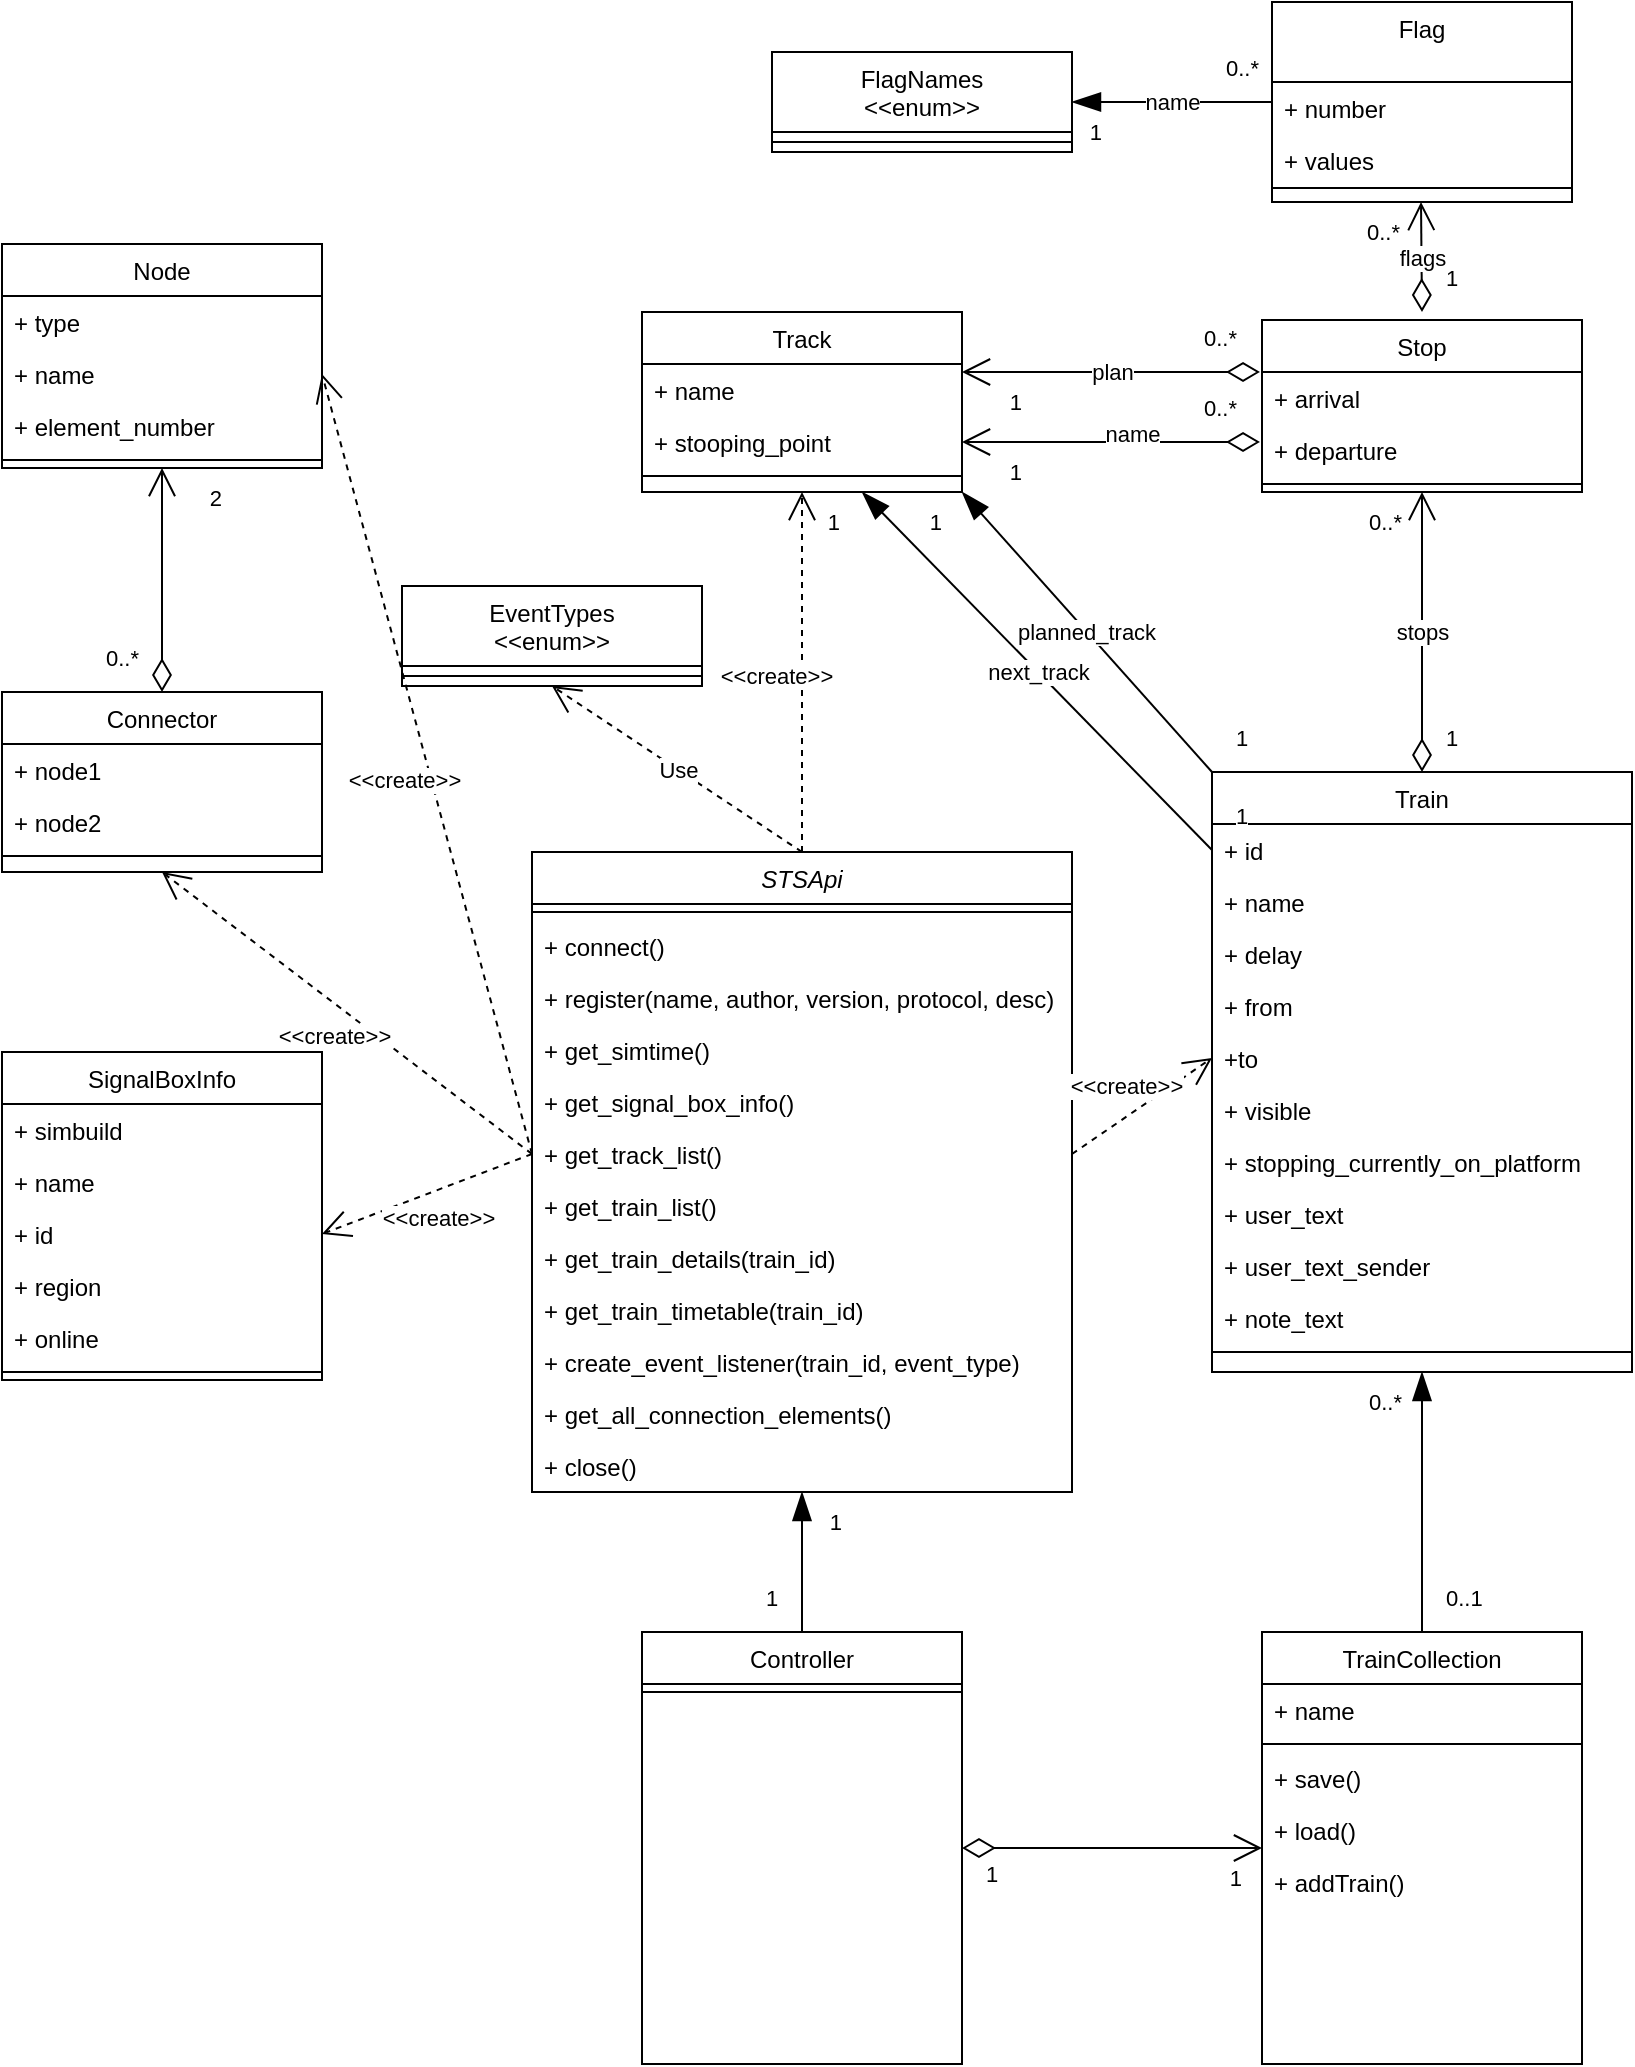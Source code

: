 <mxfile>
    <diagram id="C5RBs43oDa-KdzZeNtuy" name="Page-1">
        <mxGraphModel dx="990" dy="1569" grid="1" gridSize="10" guides="1" tooltips="1" connect="1" arrows="1" fold="1" page="1" pageScale="1" pageWidth="827" pageHeight="1169" math="0" shadow="0">
            <root>
                <mxCell id="WIyWlLk6GJQsqaUBKTNV-0"/>
                <mxCell id="WIyWlLk6GJQsqaUBKTNV-1" parent="WIyWlLk6GJQsqaUBKTNV-0"/>
                <mxCell id="zkfFHV4jXpPFQw0GAbJ--0" value="STSApi" style="swimlane;fontStyle=2;align=center;verticalAlign=top;childLayout=stackLayout;horizontal=1;startSize=26;horizontalStack=0;resizeParent=1;resizeLast=0;collapsible=1;marginBottom=0;rounded=0;shadow=0;strokeWidth=1;" parent="WIyWlLk6GJQsqaUBKTNV-1" vertex="1">
                    <mxGeometry x="425" y="-280" width="270" height="320" as="geometry">
                        <mxRectangle x="230" y="140" width="160" height="26" as="alternateBounds"/>
                    </mxGeometry>
                </mxCell>
                <mxCell id="zkfFHV4jXpPFQw0GAbJ--4" value="" style="line;html=1;strokeWidth=1;align=left;verticalAlign=middle;spacingTop=-1;spacingLeft=3;spacingRight=3;rotatable=0;labelPosition=right;points=[];portConstraint=eastwest;" parent="zkfFHV4jXpPFQw0GAbJ--0" vertex="1">
                    <mxGeometry y="26" width="270" height="8" as="geometry"/>
                </mxCell>
                <mxCell id="qfKefRlUAO2RGh_CoHOS-29" value="+ connect()" style="text;strokeColor=none;fillColor=none;align=left;verticalAlign=top;spacingLeft=4;spacingRight=4;overflow=hidden;rotatable=0;points=[[0,0.5],[1,0.5]];portConstraint=eastwest;" parent="zkfFHV4jXpPFQw0GAbJ--0" vertex="1">
                    <mxGeometry y="34" width="270" height="26" as="geometry"/>
                </mxCell>
                <mxCell id="qfKefRlUAO2RGh_CoHOS-30" value="+ register(name, author, version, protocol, desc)" style="text;strokeColor=none;fillColor=none;align=left;verticalAlign=top;spacingLeft=4;spacingRight=4;overflow=hidden;rotatable=0;points=[[0,0.5],[1,0.5]];portConstraint=eastwest;" parent="zkfFHV4jXpPFQw0GAbJ--0" vertex="1">
                    <mxGeometry y="60" width="270" height="26" as="geometry"/>
                </mxCell>
                <mxCell id="qfKefRlUAO2RGh_CoHOS-31" value="+ get_simtime()" style="text;strokeColor=none;fillColor=none;align=left;verticalAlign=top;spacingLeft=4;spacingRight=4;overflow=hidden;rotatable=0;points=[[0,0.5],[1,0.5]];portConstraint=eastwest;" parent="zkfFHV4jXpPFQw0GAbJ--0" vertex="1">
                    <mxGeometry y="86" width="270" height="26" as="geometry"/>
                </mxCell>
                <mxCell id="qfKefRlUAO2RGh_CoHOS-33" value="+ get_signal_box_info()" style="text;strokeColor=none;fillColor=none;align=left;verticalAlign=top;spacingLeft=4;spacingRight=4;overflow=hidden;rotatable=0;points=[[0,0.5],[1,0.5]];portConstraint=eastwest;" parent="zkfFHV4jXpPFQw0GAbJ--0" vertex="1">
                    <mxGeometry y="112" width="270" height="26" as="geometry"/>
                </mxCell>
                <mxCell id="qfKefRlUAO2RGh_CoHOS-32" value="+ get_track_list()" style="text;strokeColor=none;fillColor=none;align=left;verticalAlign=top;spacingLeft=4;spacingRight=4;overflow=hidden;rotatable=0;points=[[0,0.5],[1,0.5]];portConstraint=eastwest;" parent="zkfFHV4jXpPFQw0GAbJ--0" vertex="1">
                    <mxGeometry y="138" width="270" height="26" as="geometry"/>
                </mxCell>
                <mxCell id="qfKefRlUAO2RGh_CoHOS-34" value="+ get_train_list()" style="text;strokeColor=none;fillColor=none;align=left;verticalAlign=top;spacingLeft=4;spacingRight=4;overflow=hidden;rotatable=0;points=[[0,0.5],[1,0.5]];portConstraint=eastwest;" parent="zkfFHV4jXpPFQw0GAbJ--0" vertex="1">
                    <mxGeometry y="164" width="270" height="26" as="geometry"/>
                </mxCell>
                <mxCell id="qfKefRlUAO2RGh_CoHOS-35" value="+ get_train_details(train_id)" style="text;strokeColor=none;fillColor=none;align=left;verticalAlign=top;spacingLeft=4;spacingRight=4;overflow=hidden;rotatable=0;points=[[0,0.5],[1,0.5]];portConstraint=eastwest;" parent="zkfFHV4jXpPFQw0GAbJ--0" vertex="1">
                    <mxGeometry y="190" width="270" height="26" as="geometry"/>
                </mxCell>
                <mxCell id="qfKefRlUAO2RGh_CoHOS-37" value="+ get_train_timetable(train_id)" style="text;strokeColor=none;fillColor=none;align=left;verticalAlign=top;spacingLeft=4;spacingRight=4;overflow=hidden;rotatable=0;points=[[0,0.5],[1,0.5]];portConstraint=eastwest;" parent="zkfFHV4jXpPFQw0GAbJ--0" vertex="1">
                    <mxGeometry y="216" width="270" height="26" as="geometry"/>
                </mxCell>
                <mxCell id="qfKefRlUAO2RGh_CoHOS-38" value="+ create_event_listener(train_id, event_type)" style="text;strokeColor=none;fillColor=none;align=left;verticalAlign=top;spacingLeft=4;spacingRight=4;overflow=hidden;rotatable=0;points=[[0,0.5],[1,0.5]];portConstraint=eastwest;" parent="zkfFHV4jXpPFQw0GAbJ--0" vertex="1">
                    <mxGeometry y="242" width="270" height="26" as="geometry"/>
                </mxCell>
                <mxCell id="qfKefRlUAO2RGh_CoHOS-36" value="+ get_all_connection_elements()" style="text;strokeColor=none;fillColor=none;align=left;verticalAlign=top;spacingLeft=4;spacingRight=4;overflow=hidden;rotatable=0;points=[[0,0.5],[1,0.5]];portConstraint=eastwest;" parent="zkfFHV4jXpPFQw0GAbJ--0" vertex="1">
                    <mxGeometry y="268" width="270" height="26" as="geometry"/>
                </mxCell>
                <mxCell id="qfKefRlUAO2RGh_CoHOS-124" value="+ close()" style="text;strokeColor=none;fillColor=none;align=left;verticalAlign=top;spacingLeft=4;spacingRight=4;overflow=hidden;rotatable=0;points=[[0,0.5],[1,0.5]];portConstraint=eastwest;" parent="zkfFHV4jXpPFQw0GAbJ--0" vertex="1">
                    <mxGeometry y="294" width="270" height="26" as="geometry"/>
                </mxCell>
                <mxCell id="zkfFHV4jXpPFQw0GAbJ--17" value="Controller" style="swimlane;fontStyle=0;align=center;verticalAlign=top;childLayout=stackLayout;horizontal=1;startSize=26;horizontalStack=0;resizeParent=1;resizeLast=0;collapsible=1;marginBottom=0;rounded=0;shadow=0;strokeWidth=1;" parent="WIyWlLk6GJQsqaUBKTNV-1" vertex="1">
                    <mxGeometry x="480" y="110" width="160" height="216" as="geometry">
                        <mxRectangle x="550" y="140" width="160" height="26" as="alternateBounds"/>
                    </mxGeometry>
                </mxCell>
                <mxCell id="zkfFHV4jXpPFQw0GAbJ--23" value="" style="line;html=1;strokeWidth=1;align=left;verticalAlign=middle;spacingTop=-1;spacingLeft=3;spacingRight=3;rotatable=0;labelPosition=right;points=[];portConstraint=eastwest;" parent="zkfFHV4jXpPFQw0GAbJ--17" vertex="1">
                    <mxGeometry y="26" width="160" height="8" as="geometry"/>
                </mxCell>
                <mxCell id="qfKefRlUAO2RGh_CoHOS-3" value="Track" style="swimlane;fontStyle=0;align=center;verticalAlign=top;childLayout=stackLayout;horizontal=1;startSize=26;horizontalStack=0;resizeParent=1;resizeLast=0;collapsible=1;marginBottom=0;rounded=0;shadow=0;strokeWidth=1;" parent="WIyWlLk6GJQsqaUBKTNV-1" vertex="1">
                    <mxGeometry x="480" y="-550" width="160" height="90" as="geometry">
                        <mxRectangle x="550" y="140" width="160" height="26" as="alternateBounds"/>
                    </mxGeometry>
                </mxCell>
                <mxCell id="qfKefRlUAO2RGh_CoHOS-72" value="+ name" style="text;strokeColor=none;fillColor=none;align=left;verticalAlign=top;spacingLeft=4;spacingRight=4;overflow=hidden;rotatable=0;points=[[0,0.5],[1,0.5]];portConstraint=eastwest;" parent="qfKefRlUAO2RGh_CoHOS-3" vertex="1">
                    <mxGeometry y="26" width="160" height="26" as="geometry"/>
                </mxCell>
                <mxCell id="qfKefRlUAO2RGh_CoHOS-57" value="+ stooping_point" style="text;strokeColor=none;fillColor=none;align=left;verticalAlign=top;spacingLeft=4;spacingRight=4;overflow=hidden;rotatable=0;points=[[0,0.5],[1,0.5]];portConstraint=eastwest;" parent="qfKefRlUAO2RGh_CoHOS-3" vertex="1">
                    <mxGeometry y="52" width="160" height="26" as="geometry"/>
                </mxCell>
                <mxCell id="qfKefRlUAO2RGh_CoHOS-4" value="" style="line;html=1;strokeWidth=1;align=left;verticalAlign=middle;spacingTop=-1;spacingLeft=3;spacingRight=3;rotatable=0;labelPosition=right;points=[];portConstraint=eastwest;" parent="qfKefRlUAO2RGh_CoHOS-3" vertex="1">
                    <mxGeometry y="78" width="160" height="8" as="geometry"/>
                </mxCell>
                <mxCell id="qfKefRlUAO2RGh_CoHOS-5" value="Train" style="swimlane;fontStyle=0;align=center;verticalAlign=top;childLayout=stackLayout;horizontal=1;startSize=26;horizontalStack=0;resizeParent=1;resizeLast=0;collapsible=1;marginBottom=0;rounded=0;shadow=0;strokeWidth=1;" parent="WIyWlLk6GJQsqaUBKTNV-1" vertex="1">
                    <mxGeometry x="765" y="-320" width="210" height="300" as="geometry">
                        <mxRectangle x="550" y="140" width="160" height="26" as="alternateBounds"/>
                    </mxGeometry>
                </mxCell>
                <mxCell id="qfKefRlUAO2RGh_CoHOS-58" value="+ id" style="text;strokeColor=none;fillColor=none;align=left;verticalAlign=top;spacingLeft=4;spacingRight=4;overflow=hidden;rotatable=0;points=[[0,0.5],[1,0.5]];portConstraint=eastwest;" parent="qfKefRlUAO2RGh_CoHOS-5" vertex="1">
                    <mxGeometry y="26" width="210" height="26" as="geometry"/>
                </mxCell>
                <mxCell id="qfKefRlUAO2RGh_CoHOS-59" value="+ name" style="text;strokeColor=none;fillColor=none;align=left;verticalAlign=top;spacingLeft=4;spacingRight=4;overflow=hidden;rotatable=0;points=[[0,0.5],[1,0.5]];portConstraint=eastwest;" parent="qfKefRlUAO2RGh_CoHOS-5" vertex="1">
                    <mxGeometry y="52" width="210" height="26" as="geometry"/>
                </mxCell>
                <mxCell id="qfKefRlUAO2RGh_CoHOS-60" value="+ delay" style="text;strokeColor=none;fillColor=none;align=left;verticalAlign=top;spacingLeft=4;spacingRight=4;overflow=hidden;rotatable=0;points=[[0,0.5],[1,0.5]];portConstraint=eastwest;" parent="qfKefRlUAO2RGh_CoHOS-5" vertex="1">
                    <mxGeometry y="78" width="210" height="26" as="geometry"/>
                </mxCell>
                <mxCell id="qfKefRlUAO2RGh_CoHOS-63" value="+ from" style="text;strokeColor=none;fillColor=none;align=left;verticalAlign=top;spacingLeft=4;spacingRight=4;overflow=hidden;rotatable=0;points=[[0,0.5],[1,0.5]];portConstraint=eastwest;" parent="qfKefRlUAO2RGh_CoHOS-5" vertex="1">
                    <mxGeometry y="104" width="210" height="26" as="geometry"/>
                </mxCell>
                <mxCell id="qfKefRlUAO2RGh_CoHOS-64" value="+to" style="text;strokeColor=none;fillColor=none;align=left;verticalAlign=top;spacingLeft=4;spacingRight=4;overflow=hidden;rotatable=0;points=[[0,0.5],[1,0.5]];portConstraint=eastwest;" parent="qfKefRlUAO2RGh_CoHOS-5" vertex="1">
                    <mxGeometry y="130" width="210" height="26" as="geometry"/>
                </mxCell>
                <mxCell id="qfKefRlUAO2RGh_CoHOS-65" value="+ visible" style="text;strokeColor=none;fillColor=none;align=left;verticalAlign=top;spacingLeft=4;spacingRight=4;overflow=hidden;rotatable=0;points=[[0,0.5],[1,0.5]];portConstraint=eastwest;" parent="qfKefRlUAO2RGh_CoHOS-5" vertex="1">
                    <mxGeometry y="156" width="210" height="26" as="geometry"/>
                </mxCell>
                <mxCell id="qfKefRlUAO2RGh_CoHOS-66" value="+ stopping_currently_on_platform" style="text;strokeColor=none;fillColor=none;align=left;verticalAlign=top;spacingLeft=4;spacingRight=4;overflow=hidden;rotatable=0;points=[[0,0.5],[1,0.5]];portConstraint=eastwest;" parent="qfKefRlUAO2RGh_CoHOS-5" vertex="1">
                    <mxGeometry y="182" width="210" height="26" as="geometry"/>
                </mxCell>
                <mxCell id="qfKefRlUAO2RGh_CoHOS-67" value="+ user_text" style="text;strokeColor=none;fillColor=none;align=left;verticalAlign=top;spacingLeft=4;spacingRight=4;overflow=hidden;rotatable=0;points=[[0,0.5],[1,0.5]];portConstraint=eastwest;" parent="qfKefRlUAO2RGh_CoHOS-5" vertex="1">
                    <mxGeometry y="208" width="210" height="26" as="geometry"/>
                </mxCell>
                <mxCell id="qfKefRlUAO2RGh_CoHOS-68" value="+ user_text_sender" style="text;strokeColor=none;fillColor=none;align=left;verticalAlign=top;spacingLeft=4;spacingRight=4;overflow=hidden;rotatable=0;points=[[0,0.5],[1,0.5]];portConstraint=eastwest;" parent="qfKefRlUAO2RGh_CoHOS-5" vertex="1">
                    <mxGeometry y="234" width="210" height="26" as="geometry"/>
                </mxCell>
                <mxCell id="qfKefRlUAO2RGh_CoHOS-69" value="+ note_text" style="text;strokeColor=none;fillColor=none;align=left;verticalAlign=top;spacingLeft=4;spacingRight=4;overflow=hidden;rotatable=0;points=[[0,0.5],[1,0.5]];portConstraint=eastwest;" parent="qfKefRlUAO2RGh_CoHOS-5" vertex="1">
                    <mxGeometry y="260" width="210" height="26" as="geometry"/>
                </mxCell>
                <mxCell id="qfKefRlUAO2RGh_CoHOS-6" value="" style="line;html=1;strokeWidth=1;align=left;verticalAlign=middle;spacingTop=-1;spacingLeft=3;spacingRight=3;rotatable=0;labelPosition=right;points=[];portConstraint=eastwest;" parent="qfKefRlUAO2RGh_CoHOS-5" vertex="1">
                    <mxGeometry y="286" width="210" height="8" as="geometry"/>
                </mxCell>
                <mxCell id="qfKefRlUAO2RGh_CoHOS-7" value="TrainCollection" style="swimlane;fontStyle=0;align=center;verticalAlign=top;childLayout=stackLayout;horizontal=1;startSize=26;horizontalStack=0;resizeParent=1;resizeLast=0;collapsible=1;marginBottom=0;rounded=0;shadow=0;strokeWidth=1;" parent="WIyWlLk6GJQsqaUBKTNV-1" vertex="1">
                    <mxGeometry x="790" y="110" width="160" height="216" as="geometry">
                        <mxRectangle x="550" y="140" width="160" height="26" as="alternateBounds"/>
                    </mxGeometry>
                </mxCell>
                <mxCell id="qfKefRlUAO2RGh_CoHOS-39" value="+ name" style="text;strokeColor=none;fillColor=none;align=left;verticalAlign=top;spacingLeft=4;spacingRight=4;overflow=hidden;rotatable=0;points=[[0,0.5],[1,0.5]];portConstraint=eastwest;" parent="qfKefRlUAO2RGh_CoHOS-7" vertex="1">
                    <mxGeometry y="26" width="160" height="26" as="geometry"/>
                </mxCell>
                <mxCell id="qfKefRlUAO2RGh_CoHOS-8" value="" style="line;html=1;strokeWidth=1;align=left;verticalAlign=middle;spacingTop=-1;spacingLeft=3;spacingRight=3;rotatable=0;labelPosition=right;points=[];portConstraint=eastwest;" parent="qfKefRlUAO2RGh_CoHOS-7" vertex="1">
                    <mxGeometry y="52" width="160" height="8" as="geometry"/>
                </mxCell>
                <mxCell id="26" value="+ save()" style="text;strokeColor=none;fillColor=none;align=left;verticalAlign=top;spacingLeft=4;spacingRight=4;overflow=hidden;rotatable=0;points=[[0,0.5],[1,0.5]];portConstraint=eastwest;" vertex="1" parent="qfKefRlUAO2RGh_CoHOS-7">
                    <mxGeometry y="60" width="160" height="26" as="geometry"/>
                </mxCell>
                <mxCell id="27" value="+ load()" style="text;strokeColor=none;fillColor=none;align=left;verticalAlign=top;spacingLeft=4;spacingRight=4;overflow=hidden;rotatable=0;points=[[0,0.5],[1,0.5]];portConstraint=eastwest;" vertex="1" parent="qfKefRlUAO2RGh_CoHOS-7">
                    <mxGeometry y="86" width="160" height="26" as="geometry"/>
                </mxCell>
                <mxCell id="28" value="+ addTrain()" style="text;strokeColor=none;fillColor=none;align=left;verticalAlign=top;spacingLeft=4;spacingRight=4;overflow=hidden;rotatable=0;points=[[0,0.5],[1,0.5]];portConstraint=eastwest;" vertex="1" parent="qfKefRlUAO2RGh_CoHOS-7">
                    <mxGeometry y="112" width="160" height="26" as="geometry"/>
                </mxCell>
                <mxCell id="qfKefRlUAO2RGh_CoHOS-17" value="" style="endArrow=blockThin;html=1;endSize=12;startArrow=none;startSize=14;startFill=0;edgeStyle=orthogonalEdgeStyle;rounded=0;exitX=0.5;exitY=0;exitDx=0;exitDy=0;entryX=0.5;entryY=1;entryDx=0;entryDy=0;endFill=1;" parent="WIyWlLk6GJQsqaUBKTNV-1" source="zkfFHV4jXpPFQw0GAbJ--17" target="zkfFHV4jXpPFQw0GAbJ--0" edge="1">
                    <mxGeometry relative="1" as="geometry">
                        <mxPoint x="680" y="50" as="sourcePoint"/>
                        <mxPoint x="510" y="50" as="targetPoint"/>
                    </mxGeometry>
                </mxCell>
                <mxCell id="qfKefRlUAO2RGh_CoHOS-18" value="1" style="edgeLabel;resizable=0;html=1;align=left;verticalAlign=top;" parent="qfKefRlUAO2RGh_CoHOS-17" connectable="0" vertex="1">
                    <mxGeometry x="-1" relative="1" as="geometry">
                        <mxPoint x="-20" y="-30" as="offset"/>
                    </mxGeometry>
                </mxCell>
                <mxCell id="qfKefRlUAO2RGh_CoHOS-19" value="1" style="edgeLabel;resizable=0;html=1;align=right;verticalAlign=top;" parent="qfKefRlUAO2RGh_CoHOS-17" connectable="0" vertex="1">
                    <mxGeometry x="1" relative="1" as="geometry">
                        <mxPoint x="20" y="2" as="offset"/>
                    </mxGeometry>
                </mxCell>
                <mxCell id="qfKefRlUAO2RGh_CoHOS-20" value="" style="endArrow=open;html=1;endSize=12;startArrow=diamondThin;startSize=14;startFill=0;edgeStyle=orthogonalEdgeStyle;rounded=0;exitX=1;exitY=0.5;exitDx=0;exitDy=0;entryX=0;entryY=0.5;entryDx=0;entryDy=0;" parent="WIyWlLk6GJQsqaUBKTNV-1" source="zkfFHV4jXpPFQw0GAbJ--17" target="qfKefRlUAO2RGh_CoHOS-7" edge="1">
                    <mxGeometry relative="1" as="geometry">
                        <mxPoint x="500" y="238" as="sourcePoint"/>
                        <mxPoint x="330" y="238" as="targetPoint"/>
                    </mxGeometry>
                </mxCell>
                <mxCell id="qfKefRlUAO2RGh_CoHOS-21" value="1" style="edgeLabel;resizable=0;html=1;align=left;verticalAlign=top;" parent="qfKefRlUAO2RGh_CoHOS-20" connectable="0" vertex="1">
                    <mxGeometry x="-1" relative="1" as="geometry">
                        <mxPoint x="10" as="offset"/>
                    </mxGeometry>
                </mxCell>
                <mxCell id="qfKefRlUAO2RGh_CoHOS-22" value="1" style="edgeLabel;resizable=0;html=1;align=right;verticalAlign=top;" parent="qfKefRlUAO2RGh_CoHOS-20" connectable="0" vertex="1">
                    <mxGeometry x="1" relative="1" as="geometry">
                        <mxPoint x="-10" y="2" as="offset"/>
                    </mxGeometry>
                </mxCell>
                <mxCell id="qfKefRlUAO2RGh_CoHOS-45" value="Stop" style="swimlane;fontStyle=0;align=center;verticalAlign=top;childLayout=stackLayout;horizontal=1;startSize=26;horizontalStack=0;resizeParent=1;resizeLast=0;collapsible=1;marginBottom=0;rounded=0;shadow=0;strokeWidth=1;" parent="WIyWlLk6GJQsqaUBKTNV-1" vertex="1">
                    <mxGeometry x="790" y="-546" width="160" height="86" as="geometry">
                        <mxRectangle x="550" y="140" width="160" height="26" as="alternateBounds"/>
                    </mxGeometry>
                </mxCell>
                <mxCell id="qfKefRlUAO2RGh_CoHOS-46" value="+ arrival" style="text;strokeColor=none;fillColor=none;align=left;verticalAlign=top;spacingLeft=4;spacingRight=4;overflow=hidden;rotatable=0;points=[[0,0.5],[1,0.5]];portConstraint=eastwest;" parent="qfKefRlUAO2RGh_CoHOS-45" vertex="1">
                    <mxGeometry y="26" width="160" height="26" as="geometry"/>
                </mxCell>
                <mxCell id="qfKefRlUAO2RGh_CoHOS-47" value="+ departure" style="text;strokeColor=none;fillColor=none;align=left;verticalAlign=top;spacingLeft=4;spacingRight=4;overflow=hidden;rotatable=0;points=[[0,0.5],[1,0.5]];portConstraint=eastwest;" parent="qfKefRlUAO2RGh_CoHOS-45" vertex="1">
                    <mxGeometry y="52" width="160" height="26" as="geometry"/>
                </mxCell>
                <mxCell id="qfKefRlUAO2RGh_CoHOS-48" value="" style="line;html=1;strokeWidth=1;align=left;verticalAlign=middle;spacingTop=-1;spacingLeft=3;spacingRight=3;rotatable=0;labelPosition=right;points=[];portConstraint=eastwest;" parent="qfKefRlUAO2RGh_CoHOS-45" vertex="1">
                    <mxGeometry y="78" width="160" height="8" as="geometry"/>
                </mxCell>
                <mxCell id="qfKefRlUAO2RGh_CoHOS-50" value="SignalBoxInfo" style="swimlane;fontStyle=0;align=center;verticalAlign=top;childLayout=stackLayout;horizontal=1;startSize=26;horizontalStack=0;resizeParent=1;resizeLast=0;collapsible=1;marginBottom=0;rounded=0;shadow=0;strokeWidth=1;" parent="WIyWlLk6GJQsqaUBKTNV-1" vertex="1">
                    <mxGeometry x="160" y="-180" width="160" height="164" as="geometry">
                        <mxRectangle x="550" y="140" width="160" height="26" as="alternateBounds"/>
                    </mxGeometry>
                </mxCell>
                <mxCell id="qfKefRlUAO2RGh_CoHOS-51" value="+ simbuild" style="text;strokeColor=none;fillColor=none;align=left;verticalAlign=top;spacingLeft=4;spacingRight=4;overflow=hidden;rotatable=0;points=[[0,0.5],[1,0.5]];portConstraint=eastwest;" parent="qfKefRlUAO2RGh_CoHOS-50" vertex="1">
                    <mxGeometry y="26" width="160" height="26" as="geometry"/>
                </mxCell>
                <mxCell id="qfKefRlUAO2RGh_CoHOS-52" value="+ name" style="text;strokeColor=none;fillColor=none;align=left;verticalAlign=top;spacingLeft=4;spacingRight=4;overflow=hidden;rotatable=0;points=[[0,0.5],[1,0.5]];portConstraint=eastwest;" parent="qfKefRlUAO2RGh_CoHOS-50" vertex="1">
                    <mxGeometry y="52" width="160" height="26" as="geometry"/>
                </mxCell>
                <mxCell id="qfKefRlUAO2RGh_CoHOS-54" value="+ id" style="text;strokeColor=none;fillColor=none;align=left;verticalAlign=top;spacingLeft=4;spacingRight=4;overflow=hidden;rotatable=0;points=[[0,0.5],[1,0.5]];portConstraint=eastwest;" parent="qfKefRlUAO2RGh_CoHOS-50" vertex="1">
                    <mxGeometry y="78" width="160" height="26" as="geometry"/>
                </mxCell>
                <mxCell id="qfKefRlUAO2RGh_CoHOS-55" value="+ region" style="text;strokeColor=none;fillColor=none;align=left;verticalAlign=top;spacingLeft=4;spacingRight=4;overflow=hidden;rotatable=0;points=[[0,0.5],[1,0.5]];portConstraint=eastwest;" parent="qfKefRlUAO2RGh_CoHOS-50" vertex="1">
                    <mxGeometry y="104" width="160" height="26" as="geometry"/>
                </mxCell>
                <mxCell id="qfKefRlUAO2RGh_CoHOS-56" value="+ online" style="text;strokeColor=none;fillColor=none;align=left;verticalAlign=top;spacingLeft=4;spacingRight=4;overflow=hidden;rotatable=0;points=[[0,0.5],[1,0.5]];portConstraint=eastwest;" parent="qfKefRlUAO2RGh_CoHOS-50" vertex="1">
                    <mxGeometry y="130" width="160" height="26" as="geometry"/>
                </mxCell>
                <mxCell id="qfKefRlUAO2RGh_CoHOS-53" value="" style="line;html=1;strokeWidth=1;align=left;verticalAlign=middle;spacingTop=-1;spacingLeft=3;spacingRight=3;rotatable=0;labelPosition=right;points=[];portConstraint=eastwest;" parent="qfKefRlUAO2RGh_CoHOS-50" vertex="1">
                    <mxGeometry y="156" width="160" height="8" as="geometry"/>
                </mxCell>
                <mxCell id="qfKefRlUAO2RGh_CoHOS-73" value="" style="endArrow=blockThin;html=1;endSize=12;startArrow=none;startSize=14;startFill=0;edgeStyle=orthogonalEdgeStyle;rounded=0;exitX=0.5;exitY=0;exitDx=0;exitDy=0;entryX=0.5;entryY=1;entryDx=0;entryDy=0;endFill=1;" parent="WIyWlLk6GJQsqaUBKTNV-1" source="qfKefRlUAO2RGh_CoHOS-7" target="qfKefRlUAO2RGh_CoHOS-5" edge="1">
                    <mxGeometry relative="1" as="geometry">
                        <mxPoint x="1166" y="109" as="sourcePoint"/>
                        <mxPoint x="1316" y="109" as="targetPoint"/>
                    </mxGeometry>
                </mxCell>
                <mxCell id="qfKefRlUAO2RGh_CoHOS-74" value="0..1" style="edgeLabel;resizable=0;html=1;align=left;verticalAlign=top;" parent="qfKefRlUAO2RGh_CoHOS-73" connectable="0" vertex="1">
                    <mxGeometry x="-1" relative="1" as="geometry">
                        <mxPoint x="10" y="-30" as="offset"/>
                    </mxGeometry>
                </mxCell>
                <mxCell id="qfKefRlUAO2RGh_CoHOS-75" value="0..*" style="edgeLabel;resizable=0;html=1;align=right;verticalAlign=top;" parent="qfKefRlUAO2RGh_CoHOS-73" connectable="0" vertex="1">
                    <mxGeometry x="1" relative="1" as="geometry">
                        <mxPoint x="-10" y="2" as="offset"/>
                    </mxGeometry>
                </mxCell>
                <mxCell id="qfKefRlUAO2RGh_CoHOS-76" value="next_track" style="endArrow=blockThin;html=1;endSize=12;startArrow=none;startSize=14;startFill=0;rounded=0;exitX=0;exitY=0.5;exitDx=0;exitDy=0;endFill=1;" parent="WIyWlLk6GJQsqaUBKTNV-1" source="qfKefRlUAO2RGh_CoHOS-58" edge="1">
                    <mxGeometry relative="1" as="geometry">
                        <mxPoint x="830" y="-320" as="sourcePoint"/>
                        <mxPoint x="590" y="-460" as="targetPoint"/>
                    </mxGeometry>
                </mxCell>
                <mxCell id="qfKefRlUAO2RGh_CoHOS-77" value="1" style="edgeLabel;resizable=0;html=1;align=left;verticalAlign=top;" parent="qfKefRlUAO2RGh_CoHOS-76" connectable="0" vertex="1">
                    <mxGeometry x="-1" relative="1" as="geometry">
                        <mxPoint x="10" y="-30" as="offset"/>
                    </mxGeometry>
                </mxCell>
                <mxCell id="qfKefRlUAO2RGh_CoHOS-78" value="1" style="edgeLabel;resizable=0;html=1;align=right;verticalAlign=top;" parent="qfKefRlUAO2RGh_CoHOS-76" connectable="0" vertex="1">
                    <mxGeometry x="1" relative="1" as="geometry">
                        <mxPoint x="-10" y="2" as="offset"/>
                    </mxGeometry>
                </mxCell>
                <mxCell id="qfKefRlUAO2RGh_CoHOS-87" value="EventTypes&#10;&lt;&lt;enum&gt;&gt;" style="swimlane;fontStyle=0;align=center;verticalAlign=top;childLayout=stackLayout;horizontal=1;startSize=40;horizontalStack=0;resizeParent=1;resizeLast=0;collapsible=1;marginBottom=0;rounded=0;shadow=0;strokeWidth=1;" parent="WIyWlLk6GJQsqaUBKTNV-1" vertex="1">
                    <mxGeometry x="360" y="-413" width="150" height="50" as="geometry">
                        <mxRectangle x="550" y="140" width="160" height="26" as="alternateBounds"/>
                    </mxGeometry>
                </mxCell>
                <mxCell id="qfKefRlUAO2RGh_CoHOS-93" value="" style="line;html=1;strokeWidth=1;align=left;verticalAlign=middle;spacingTop=-1;spacingLeft=3;spacingRight=3;rotatable=0;labelPosition=right;points=[];portConstraint=eastwest;" parent="qfKefRlUAO2RGh_CoHOS-87" vertex="1">
                    <mxGeometry y="40" width="150" height="10" as="geometry"/>
                </mxCell>
                <mxCell id="qfKefRlUAO2RGh_CoHOS-97" value="Node" style="swimlane;fontStyle=0;align=center;verticalAlign=top;childLayout=stackLayout;horizontal=1;startSize=26;horizontalStack=0;resizeParent=1;resizeLast=0;collapsible=1;marginBottom=0;rounded=0;shadow=0;strokeWidth=1;" parent="WIyWlLk6GJQsqaUBKTNV-1" vertex="1">
                    <mxGeometry x="160" y="-584" width="160" height="112" as="geometry">
                        <mxRectangle x="550" y="140" width="160" height="26" as="alternateBounds"/>
                    </mxGeometry>
                </mxCell>
                <mxCell id="qfKefRlUAO2RGh_CoHOS-98" value="+ type" style="text;strokeColor=none;fillColor=none;align=left;verticalAlign=top;spacingLeft=4;spacingRight=4;overflow=hidden;rotatable=0;points=[[0,0.5],[1,0.5]];portConstraint=eastwest;" parent="qfKefRlUAO2RGh_CoHOS-97" vertex="1">
                    <mxGeometry y="26" width="160" height="26" as="geometry"/>
                </mxCell>
                <mxCell id="qfKefRlUAO2RGh_CoHOS-99" value="+ name" style="text;strokeColor=none;fillColor=none;align=left;verticalAlign=top;spacingLeft=4;spacingRight=4;overflow=hidden;rotatable=0;points=[[0,0.5],[1,0.5]];portConstraint=eastwest;" parent="qfKefRlUAO2RGh_CoHOS-97" vertex="1">
                    <mxGeometry y="52" width="160" height="26" as="geometry"/>
                </mxCell>
                <mxCell id="qfKefRlUAO2RGh_CoHOS-100" value="+ element_number" style="text;strokeColor=none;fillColor=none;align=left;verticalAlign=top;spacingLeft=4;spacingRight=4;overflow=hidden;rotatable=0;points=[[0,0.5],[1,0.5]];portConstraint=eastwest;" parent="qfKefRlUAO2RGh_CoHOS-97" vertex="1">
                    <mxGeometry y="78" width="160" height="26" as="geometry"/>
                </mxCell>
                <mxCell id="qfKefRlUAO2RGh_CoHOS-103" value="" style="line;html=1;strokeWidth=1;align=left;verticalAlign=middle;spacingTop=-1;spacingLeft=3;spacingRight=3;rotatable=0;labelPosition=right;points=[];portConstraint=eastwest;" parent="qfKefRlUAO2RGh_CoHOS-97" vertex="1">
                    <mxGeometry y="104" width="160" height="8" as="geometry"/>
                </mxCell>
                <mxCell id="qfKefRlUAO2RGh_CoHOS-104" value="Connector" style="swimlane;fontStyle=0;align=center;verticalAlign=top;childLayout=stackLayout;horizontal=1;startSize=26;horizontalStack=0;resizeParent=1;resizeLast=0;collapsible=1;marginBottom=0;rounded=0;shadow=0;strokeWidth=1;" parent="WIyWlLk6GJQsqaUBKTNV-1" vertex="1">
                    <mxGeometry x="160" y="-360" width="160" height="90" as="geometry">
                        <mxRectangle x="550" y="140" width="160" height="26" as="alternateBounds"/>
                    </mxGeometry>
                </mxCell>
                <mxCell id="qfKefRlUAO2RGh_CoHOS-105" value="+ node1" style="text;strokeColor=none;fillColor=none;align=left;verticalAlign=top;spacingLeft=4;spacingRight=4;overflow=hidden;rotatable=0;points=[[0,0.5],[1,0.5]];portConstraint=eastwest;" parent="qfKefRlUAO2RGh_CoHOS-104" vertex="1">
                    <mxGeometry y="26" width="160" height="26" as="geometry"/>
                </mxCell>
                <mxCell id="qfKefRlUAO2RGh_CoHOS-106" value="+ node2" style="text;strokeColor=none;fillColor=none;align=left;verticalAlign=top;spacingLeft=4;spacingRight=4;overflow=hidden;rotatable=0;points=[[0,0.5],[1,0.5]];portConstraint=eastwest;" parent="qfKefRlUAO2RGh_CoHOS-104" vertex="1">
                    <mxGeometry y="52" width="160" height="26" as="geometry"/>
                </mxCell>
                <mxCell id="qfKefRlUAO2RGh_CoHOS-108" value="" style="line;html=1;strokeWidth=1;align=left;verticalAlign=middle;spacingTop=-1;spacingLeft=3;spacingRight=3;rotatable=0;labelPosition=right;points=[];portConstraint=eastwest;" parent="qfKefRlUAO2RGh_CoHOS-104" vertex="1">
                    <mxGeometry y="78" width="160" height="8" as="geometry"/>
                </mxCell>
                <mxCell id="qfKefRlUAO2RGh_CoHOS-109" value="" style="endArrow=open;html=1;endSize=12;startArrow=diamondThin;startSize=14;startFill=0;edgeStyle=orthogonalEdgeStyle;rounded=0;entryX=0.5;entryY=1;entryDx=0;entryDy=0;exitX=0.5;exitY=0;exitDx=0;exitDy=0;" parent="WIyWlLk6GJQsqaUBKTNV-1" source="qfKefRlUAO2RGh_CoHOS-104" target="qfKefRlUAO2RGh_CoHOS-97" edge="1">
                    <mxGeometry relative="1" as="geometry">
                        <mxPoint x="270" y="-410" as="sourcePoint"/>
                        <mxPoint x="120" y="-410" as="targetPoint"/>
                    </mxGeometry>
                </mxCell>
                <mxCell id="qfKefRlUAO2RGh_CoHOS-110" value="0..*" style="edgeLabel;resizable=0;html=1;align=left;verticalAlign=top;" parent="qfKefRlUAO2RGh_CoHOS-109" connectable="0" vertex="1">
                    <mxGeometry x="-1" relative="1" as="geometry">
                        <mxPoint x="-30" y="-30" as="offset"/>
                    </mxGeometry>
                </mxCell>
                <mxCell id="qfKefRlUAO2RGh_CoHOS-111" value="2" style="edgeLabel;resizable=0;html=1;align=right;verticalAlign=top;" parent="qfKefRlUAO2RGh_CoHOS-109" connectable="0" vertex="1">
                    <mxGeometry x="1" relative="1" as="geometry">
                        <mxPoint x="30" y="2" as="offset"/>
                    </mxGeometry>
                </mxCell>
                <mxCell id="qfKefRlUAO2RGh_CoHOS-112" value="" style="endArrow=open;html=1;endSize=12;startArrow=diamondThin;startSize=14;startFill=0;edgeStyle=orthogonalEdgeStyle;rounded=0;entryX=1;entryY=0.5;entryDx=0;entryDy=0;" parent="WIyWlLk6GJQsqaUBKTNV-1" edge="1">
                    <mxGeometry relative="1" as="geometry">
                        <mxPoint x="789" y="-485" as="sourcePoint"/>
                        <mxPoint x="640" y="-485" as="targetPoint"/>
                        <Array as="points">
                            <mxPoint x="789" y="-485"/>
                        </Array>
                    </mxGeometry>
                </mxCell>
                <mxCell id="qfKefRlUAO2RGh_CoHOS-113" value="0..*" style="edgeLabel;resizable=0;html=1;align=left;verticalAlign=top;" parent="qfKefRlUAO2RGh_CoHOS-112" connectable="0" vertex="1">
                    <mxGeometry x="-1" relative="1" as="geometry">
                        <mxPoint x="-30" y="-30" as="offset"/>
                    </mxGeometry>
                </mxCell>
                <mxCell id="qfKefRlUAO2RGh_CoHOS-114" value="1" style="edgeLabel;resizable=0;html=1;align=right;verticalAlign=top;" parent="qfKefRlUAO2RGh_CoHOS-112" connectable="0" vertex="1">
                    <mxGeometry x="1" relative="1" as="geometry">
                        <mxPoint x="30" y="2" as="offset"/>
                    </mxGeometry>
                </mxCell>
                <mxCell id="1" value="name" style="edgeLabel;html=1;align=center;verticalAlign=middle;resizable=0;points=[];" parent="qfKefRlUAO2RGh_CoHOS-112" vertex="1" connectable="0">
                    <mxGeometry x="-0.14" y="-4" relative="1" as="geometry">
                        <mxPoint as="offset"/>
                    </mxGeometry>
                </mxCell>
                <mxCell id="qfKefRlUAO2RGh_CoHOS-116" value="&amp;lt;&amp;lt;create&amp;gt;&amp;gt;" style="endArrow=open;endSize=12;dashed=1;html=1;rounded=0;entryX=0;entryY=0.5;entryDx=0;entryDy=0;exitX=1;exitY=0.5;exitDx=0;exitDy=0;" parent="WIyWlLk6GJQsqaUBKTNV-1" source="qfKefRlUAO2RGh_CoHOS-32" target="qfKefRlUAO2RGh_CoHOS-64" edge="1">
                    <mxGeometry x="-0.021" y="13" width="160" relative="1" as="geometry">
                        <mxPoint x="720" y="-110" as="sourcePoint"/>
                        <mxPoint x="630" y="-80" as="targetPoint"/>
                        <mxPoint as="offset"/>
                    </mxGeometry>
                </mxCell>
                <mxCell id="qfKefRlUAO2RGh_CoHOS-117" value="&amp;lt;&amp;lt;create&amp;gt;&amp;gt;" style="endArrow=open;endSize=12;dashed=1;html=1;rounded=0;entryX=1;entryY=0.5;entryDx=0;entryDy=0;exitX=0;exitY=0.5;exitDx=0;exitDy=0;" parent="WIyWlLk6GJQsqaUBKTNV-1" source="qfKefRlUAO2RGh_CoHOS-32" target="qfKefRlUAO2RGh_CoHOS-54" edge="1">
                    <mxGeometry x="-0.021" y="13" width="160" relative="1" as="geometry">
                        <mxPoint x="320" y="-70" as="sourcePoint"/>
                        <mxPoint x="390" y="-66" as="targetPoint"/>
                        <mxPoint as="offset"/>
                    </mxGeometry>
                </mxCell>
                <mxCell id="qfKefRlUAO2RGh_CoHOS-118" value="&amp;lt;&amp;lt;create&amp;gt;&amp;gt;" style="endArrow=open;endSize=12;dashed=1;html=1;rounded=0;entryX=0.5;entryY=1;entryDx=0;entryDy=0;exitX=0;exitY=0.5;exitDx=0;exitDy=0;" parent="WIyWlLk6GJQsqaUBKTNV-1" source="qfKefRlUAO2RGh_CoHOS-32" target="qfKefRlUAO2RGh_CoHOS-104" edge="1">
                    <mxGeometry x="-0.021" y="13" width="160" relative="1" as="geometry">
                        <mxPoint x="310" y="-240" as="sourcePoint"/>
                        <mxPoint x="380" y="-236" as="targetPoint"/>
                        <mxPoint as="offset"/>
                    </mxGeometry>
                </mxCell>
                <mxCell id="qfKefRlUAO2RGh_CoHOS-119" value="&amp;lt;&amp;lt;create&amp;gt;&amp;gt;" style="endArrow=open;endSize=12;dashed=1;html=1;rounded=0;entryX=1;entryY=0.5;entryDx=0;entryDy=0;exitX=0;exitY=0.5;exitDx=0;exitDy=0;" parent="WIyWlLk6GJQsqaUBKTNV-1" source="qfKefRlUAO2RGh_CoHOS-32" target="qfKefRlUAO2RGh_CoHOS-99" edge="1">
                    <mxGeometry x="-0.021" y="13" width="160" relative="1" as="geometry">
                        <mxPoint x="420" y="-140" as="sourcePoint"/>
                        <mxPoint x="414" y="-360" as="targetPoint"/>
                        <mxPoint as="offset"/>
                    </mxGeometry>
                </mxCell>
                <mxCell id="qfKefRlUAO2RGh_CoHOS-120" value="&amp;lt;&amp;lt;create&amp;gt;&amp;gt;" style="endArrow=open;endSize=12;dashed=1;html=1;rounded=0;entryX=0.5;entryY=1;entryDx=0;entryDy=0;exitX=0.5;exitY=0;exitDx=0;exitDy=0;" parent="WIyWlLk6GJQsqaUBKTNV-1" source="zkfFHV4jXpPFQw0GAbJ--0" target="qfKefRlUAO2RGh_CoHOS-3" edge="1">
                    <mxGeometry x="-0.021" y="13" width="160" relative="1" as="geometry">
                        <mxPoint x="490" y="-350" as="sourcePoint"/>
                        <mxPoint x="560" y="-346" as="targetPoint"/>
                        <mxPoint as="offset"/>
                    </mxGeometry>
                </mxCell>
                <mxCell id="qfKefRlUAO2RGh_CoHOS-123" value="Use" style="endArrow=open;endSize=12;dashed=1;html=1;rounded=0;exitX=0.5;exitY=0;exitDx=0;exitDy=0;entryX=0.5;entryY=1;entryDx=0;entryDy=0;" parent="WIyWlLk6GJQsqaUBKTNV-1" source="zkfFHV4jXpPFQw0GAbJ--0" target="qfKefRlUAO2RGh_CoHOS-87" edge="1">
                    <mxGeometry width="160" relative="1" as="geometry">
                        <mxPoint x="1280" y="-300" as="sourcePoint"/>
                        <mxPoint x="1110" y="-300" as="targetPoint"/>
                    </mxGeometry>
                </mxCell>
                <mxCell id="pR2fLQSUmCu7NA9T6YNN-0" value="planned_track" style="endArrow=blockThin;html=1;endSize=12;startArrow=none;startSize=14;startFill=0;rounded=0;entryX=1;entryY=1;entryDx=0;entryDy=0;exitX=0;exitY=0;exitDx=0;exitDy=0;endFill=1;" parent="WIyWlLk6GJQsqaUBKTNV-1" source="qfKefRlUAO2RGh_CoHOS-5" target="qfKefRlUAO2RGh_CoHOS-3" edge="1">
                    <mxGeometry relative="1" as="geometry">
                        <mxPoint x="910" y="-320" as="sourcePoint"/>
                        <mxPoint x="910" y="-413" as="targetPoint"/>
                    </mxGeometry>
                </mxCell>
                <mxCell id="pR2fLQSUmCu7NA9T6YNN-1" value="1" style="edgeLabel;resizable=0;html=1;align=left;verticalAlign=top;" parent="pR2fLQSUmCu7NA9T6YNN-0" connectable="0" vertex="1">
                    <mxGeometry x="-1" relative="1" as="geometry">
                        <mxPoint x="10" y="-30" as="offset"/>
                    </mxGeometry>
                </mxCell>
                <mxCell id="pR2fLQSUmCu7NA9T6YNN-2" value="1" style="edgeLabel;resizable=0;html=1;align=right;verticalAlign=top;" parent="pR2fLQSUmCu7NA9T6YNN-0" connectable="0" vertex="1">
                    <mxGeometry x="1" relative="1" as="geometry">
                        <mxPoint x="-10" y="2" as="offset"/>
                    </mxGeometry>
                </mxCell>
                <mxCell id="pR2fLQSUmCu7NA9T6YNN-3" value="stops" style="endArrow=open;html=1;endSize=12;startArrow=diamondThin;startSize=14;startFill=0;rounded=0;entryX=0.5;entryY=1;entryDx=0;entryDy=0;" parent="WIyWlLk6GJQsqaUBKTNV-1" source="qfKefRlUAO2RGh_CoHOS-5" target="qfKefRlUAO2RGh_CoHOS-45" edge="1">
                    <mxGeometry relative="1" as="geometry">
                        <mxPoint x="1255" y="-290" as="sourcePoint"/>
                        <mxPoint x="1130" y="-430" as="targetPoint"/>
                    </mxGeometry>
                </mxCell>
                <mxCell id="pR2fLQSUmCu7NA9T6YNN-4" value="1" style="edgeLabel;resizable=0;html=1;align=left;verticalAlign=top;" parent="pR2fLQSUmCu7NA9T6YNN-3" connectable="0" vertex="1">
                    <mxGeometry x="-1" relative="1" as="geometry">
                        <mxPoint x="10" y="-30" as="offset"/>
                    </mxGeometry>
                </mxCell>
                <mxCell id="pR2fLQSUmCu7NA9T6YNN-5" value="0..*" style="edgeLabel;resizable=0;html=1;align=right;verticalAlign=top;" parent="pR2fLQSUmCu7NA9T6YNN-3" connectable="0" vertex="1">
                    <mxGeometry x="1" relative="1" as="geometry">
                        <mxPoint x="-10" y="2" as="offset"/>
                    </mxGeometry>
                </mxCell>
                <mxCell id="2" value="plan" style="endArrow=open;html=1;endSize=12;startArrow=diamondThin;startSize=14;startFill=0;edgeStyle=orthogonalEdgeStyle;rounded=0;entryX=1;entryY=0.5;entryDx=0;entryDy=0;" parent="WIyWlLk6GJQsqaUBKTNV-1" edge="1">
                    <mxGeometry relative="1" as="geometry">
                        <mxPoint x="789" y="-520" as="sourcePoint"/>
                        <mxPoint x="640" y="-520" as="targetPoint"/>
                        <Array as="points">
                            <mxPoint x="789" y="-520"/>
                        </Array>
                    </mxGeometry>
                </mxCell>
                <mxCell id="3" value="0..*" style="edgeLabel;resizable=0;html=1;align=left;verticalAlign=top;" parent="2" connectable="0" vertex="1">
                    <mxGeometry x="-1" relative="1" as="geometry">
                        <mxPoint x="-30" y="-30" as="offset"/>
                    </mxGeometry>
                </mxCell>
                <mxCell id="4" value="1" style="edgeLabel;resizable=0;html=1;align=right;verticalAlign=top;" parent="2" connectable="0" vertex="1">
                    <mxGeometry x="1" relative="1" as="geometry">
                        <mxPoint x="30" y="2" as="offset"/>
                    </mxGeometry>
                </mxCell>
                <mxCell id="6" value="Flag" style="swimlane;fontStyle=0;align=center;verticalAlign=top;childLayout=stackLayout;horizontal=1;startSize=40;horizontalStack=0;resizeParent=1;resizeLast=0;collapsible=1;marginBottom=0;rounded=0;shadow=0;strokeWidth=1;" parent="WIyWlLk6GJQsqaUBKTNV-1" vertex="1">
                    <mxGeometry x="795" y="-705" width="150" height="100" as="geometry">
                        <mxRectangle x="550" y="140" width="160" height="26" as="alternateBounds"/>
                    </mxGeometry>
                </mxCell>
                <mxCell id="19" value="+ number" style="text;strokeColor=none;fillColor=none;align=left;verticalAlign=top;spacingLeft=4;spacingRight=4;overflow=hidden;rotatable=0;points=[[0,0.5],[1,0.5]];portConstraint=eastwest;" parent="6" vertex="1">
                    <mxGeometry y="40" width="150" height="26" as="geometry"/>
                </mxCell>
                <mxCell id="20" value="+ values" style="text;strokeColor=none;fillColor=none;align=left;verticalAlign=top;spacingLeft=4;spacingRight=4;overflow=hidden;rotatable=0;points=[[0,0.5],[1,0.5]];portConstraint=eastwest;" parent="6" vertex="1">
                    <mxGeometry y="66" width="150" height="26" as="geometry"/>
                </mxCell>
                <mxCell id="7" value="" style="line;html=1;strokeWidth=1;align=left;verticalAlign=middle;spacingTop=-1;spacingLeft=3;spacingRight=3;rotatable=0;labelPosition=right;points=[];portConstraint=eastwest;" parent="6" vertex="1">
                    <mxGeometry y="92" width="150" height="2" as="geometry"/>
                </mxCell>
                <mxCell id="11" value="FlagNames&#10;&lt;&lt;enum&gt;&gt;" style="swimlane;fontStyle=0;align=center;verticalAlign=top;childLayout=stackLayout;horizontal=1;startSize=40;horizontalStack=0;resizeParent=1;resizeLast=0;collapsible=1;marginBottom=0;rounded=0;shadow=0;strokeWidth=1;" parent="WIyWlLk6GJQsqaUBKTNV-1" vertex="1">
                    <mxGeometry x="545" y="-680" width="150" height="50" as="geometry">
                        <mxRectangle x="550" y="140" width="160" height="26" as="alternateBounds"/>
                    </mxGeometry>
                </mxCell>
                <mxCell id="12" value="" style="line;html=1;strokeWidth=1;align=left;verticalAlign=middle;spacingTop=-1;spacingLeft=3;spacingRight=3;rotatable=0;labelPosition=right;points=[];portConstraint=eastwest;" parent="11" vertex="1">
                    <mxGeometry y="40" width="150" height="10" as="geometry"/>
                </mxCell>
                <mxCell id="16" value="name" style="endArrow=blockThin;html=1;endSize=12;startArrow=none;startSize=14;startFill=0;rounded=0;exitX=0;exitY=0.5;exitDx=0;exitDy=0;endFill=1;entryX=1;entryY=0.5;entryDx=0;entryDy=0;" parent="WIyWlLk6GJQsqaUBKTNV-1" source="6" target="11" edge="1">
                    <mxGeometry relative="1" as="geometry">
                        <mxPoint x="845" y="-500" as="sourcePoint"/>
                        <mxPoint x="700" y="-650" as="targetPoint"/>
                    </mxGeometry>
                </mxCell>
                <mxCell id="17" value="0..*" style="edgeLabel;resizable=0;html=1;align=left;verticalAlign=top;" parent="16" connectable="0" vertex="1">
                    <mxGeometry x="-1" relative="1" as="geometry">
                        <mxPoint x="-25" y="-30" as="offset"/>
                    </mxGeometry>
                </mxCell>
                <mxCell id="18" value="1" style="edgeLabel;resizable=0;html=1;align=right;verticalAlign=top;" parent="16" connectable="0" vertex="1">
                    <mxGeometry x="1" relative="1" as="geometry">
                        <mxPoint x="15" y="2" as="offset"/>
                    </mxGeometry>
                </mxCell>
                <mxCell id="23" value="flags" style="endArrow=open;html=1;endSize=12;startArrow=diamondThin;startSize=14;startFill=0;rounded=0;entryX=0.5;entryY=1;entryDx=0;entryDy=0;" parent="WIyWlLk6GJQsqaUBKTNV-1" edge="1">
                    <mxGeometry relative="1" as="geometry">
                        <mxPoint x="870" y="-550" as="sourcePoint"/>
                        <mxPoint x="869.5" y="-605" as="targetPoint"/>
                    </mxGeometry>
                </mxCell>
                <mxCell id="24" value="1" style="edgeLabel;resizable=0;html=1;align=left;verticalAlign=top;" parent="23" connectable="0" vertex="1">
                    <mxGeometry x="-1" relative="1" as="geometry">
                        <mxPoint x="10" y="-30" as="offset"/>
                    </mxGeometry>
                </mxCell>
                <mxCell id="25" value="0..*" style="edgeLabel;resizable=0;html=1;align=right;verticalAlign=top;" parent="23" connectable="0" vertex="1">
                    <mxGeometry x="1" relative="1" as="geometry">
                        <mxPoint x="-10" y="2" as="offset"/>
                    </mxGeometry>
                </mxCell>
            </root>
        </mxGraphModel>
    </diagram>
</mxfile>